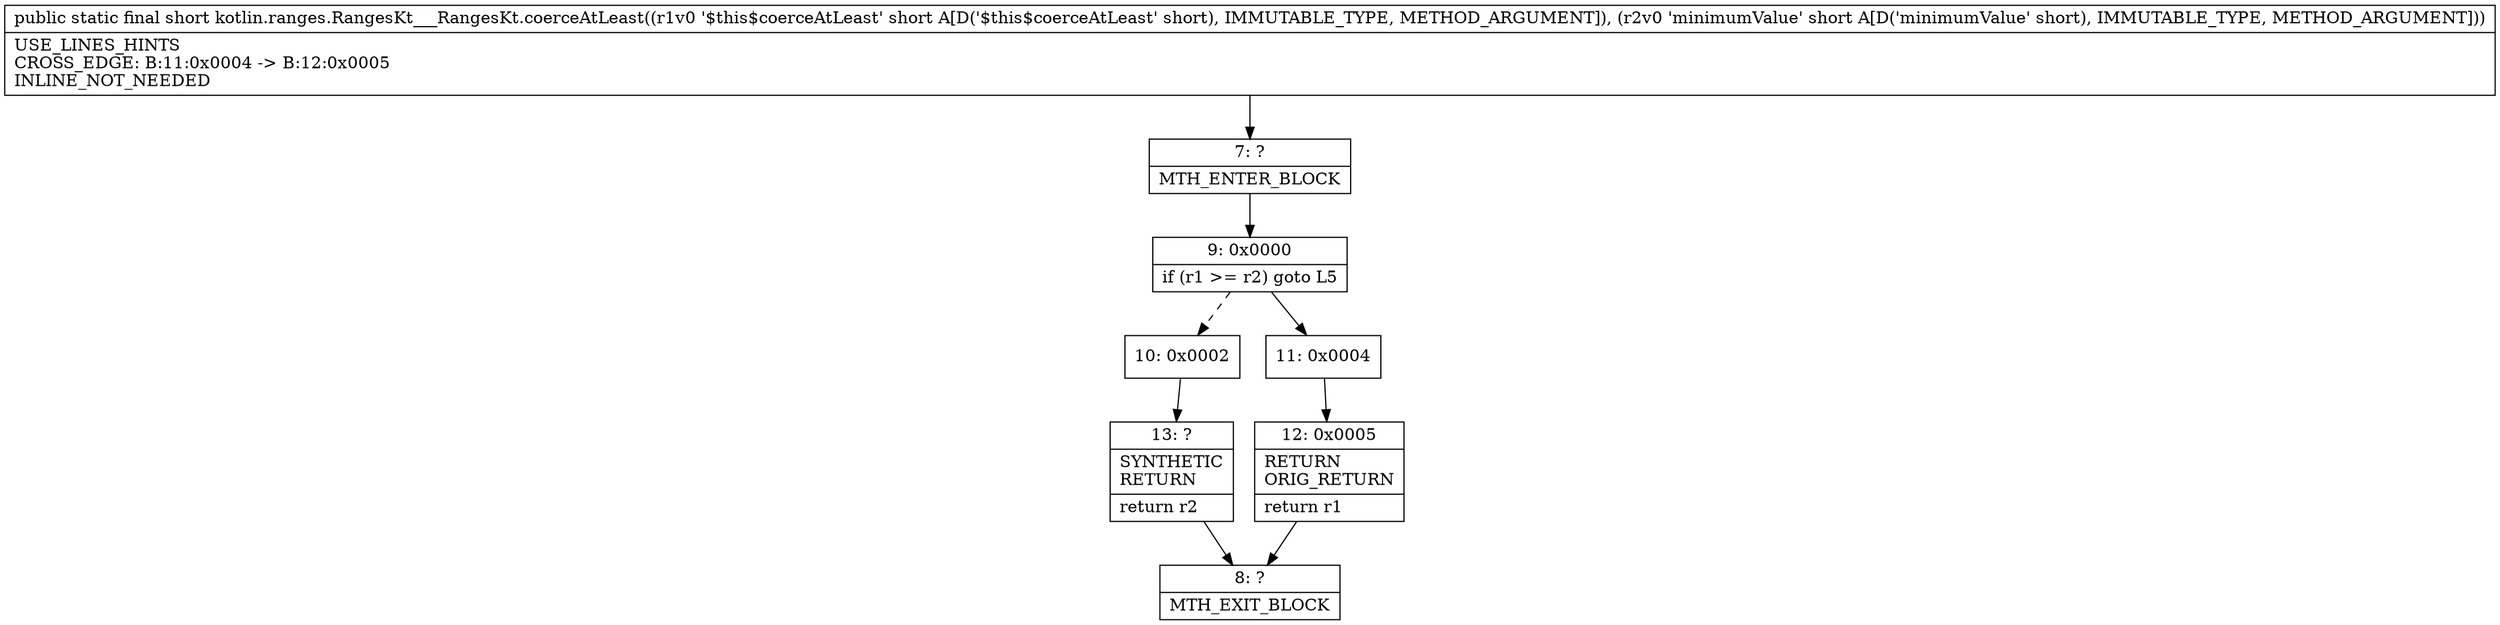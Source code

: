 digraph "CFG forkotlin.ranges.RangesKt___RangesKt.coerceAtLeast(SS)S" {
Node_7 [shape=record,label="{7\:\ ?|MTH_ENTER_BLOCK\l}"];
Node_9 [shape=record,label="{9\:\ 0x0000|if (r1 \>= r2) goto L5\l}"];
Node_10 [shape=record,label="{10\:\ 0x0002}"];
Node_13 [shape=record,label="{13\:\ ?|SYNTHETIC\lRETURN\l|return r2\l}"];
Node_8 [shape=record,label="{8\:\ ?|MTH_EXIT_BLOCK\l}"];
Node_11 [shape=record,label="{11\:\ 0x0004}"];
Node_12 [shape=record,label="{12\:\ 0x0005|RETURN\lORIG_RETURN\l|return r1\l}"];
MethodNode[shape=record,label="{public static final short kotlin.ranges.RangesKt___RangesKt.coerceAtLeast((r1v0 '$this$coerceAtLeast' short A[D('$this$coerceAtLeast' short), IMMUTABLE_TYPE, METHOD_ARGUMENT]), (r2v0 'minimumValue' short A[D('minimumValue' short), IMMUTABLE_TYPE, METHOD_ARGUMENT]))  | USE_LINES_HINTS\lCROSS_EDGE: B:11:0x0004 \-\> B:12:0x0005\lINLINE_NOT_NEEDED\l}"];
MethodNode -> Node_7;Node_7 -> Node_9;
Node_9 -> Node_10[style=dashed];
Node_9 -> Node_11;
Node_10 -> Node_13;
Node_13 -> Node_8;
Node_11 -> Node_12;
Node_12 -> Node_8;
}

